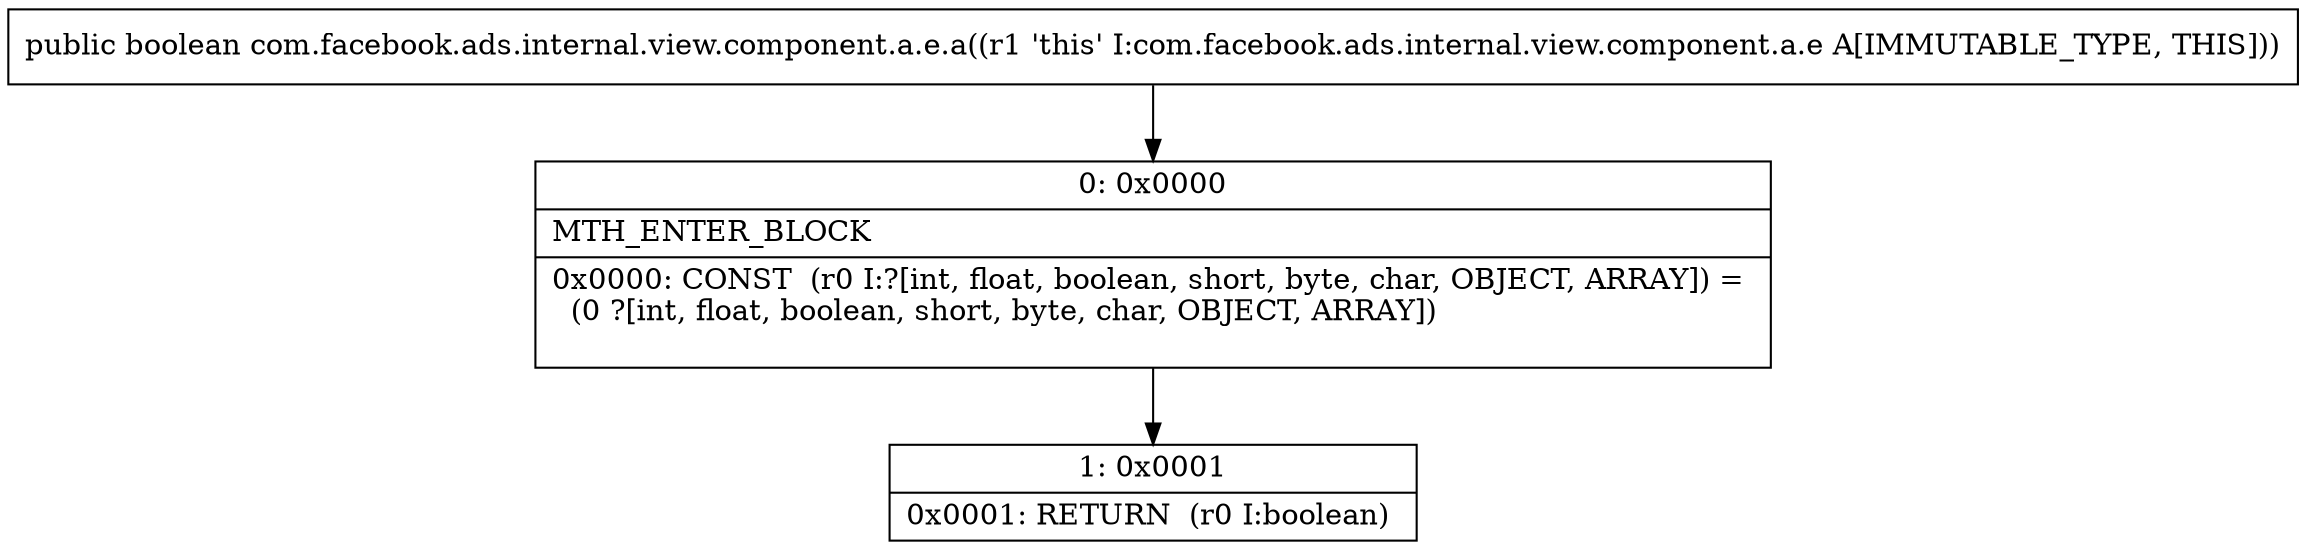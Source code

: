 digraph "CFG forcom.facebook.ads.internal.view.component.a.e.a()Z" {
Node_0 [shape=record,label="{0\:\ 0x0000|MTH_ENTER_BLOCK\l|0x0000: CONST  (r0 I:?[int, float, boolean, short, byte, char, OBJECT, ARRAY]) = \l  (0 ?[int, float, boolean, short, byte, char, OBJECT, ARRAY])\l \l}"];
Node_1 [shape=record,label="{1\:\ 0x0001|0x0001: RETURN  (r0 I:boolean) \l}"];
MethodNode[shape=record,label="{public boolean com.facebook.ads.internal.view.component.a.e.a((r1 'this' I:com.facebook.ads.internal.view.component.a.e A[IMMUTABLE_TYPE, THIS])) }"];
MethodNode -> Node_0;
Node_0 -> Node_1;
}

